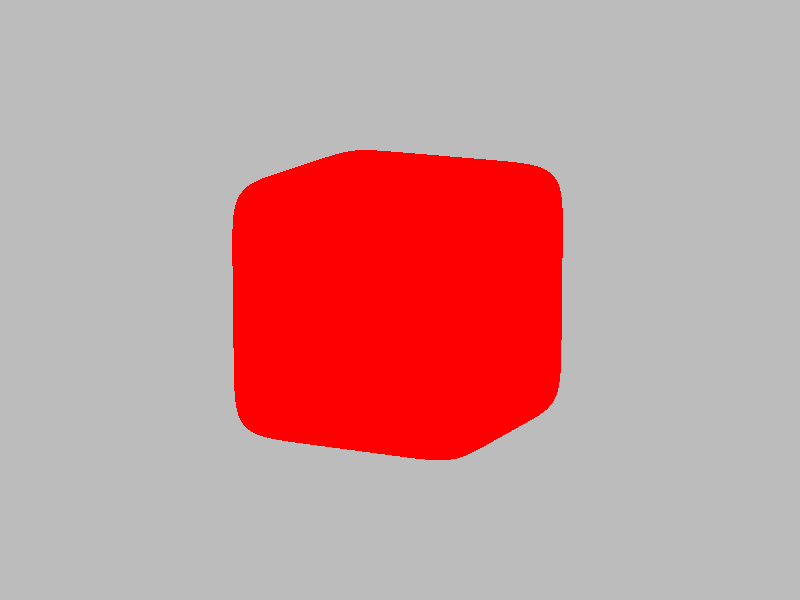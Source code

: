 #include "colors.inc"

camera {
  location <10, 5, -20>
  look_at 0
  angle 15
}

background { color rgb <.5, .5, .5> }

light_source { <10, 50, -100> White }

superellipsoid {
  <.25, .25>
  pigment { Red }
}

